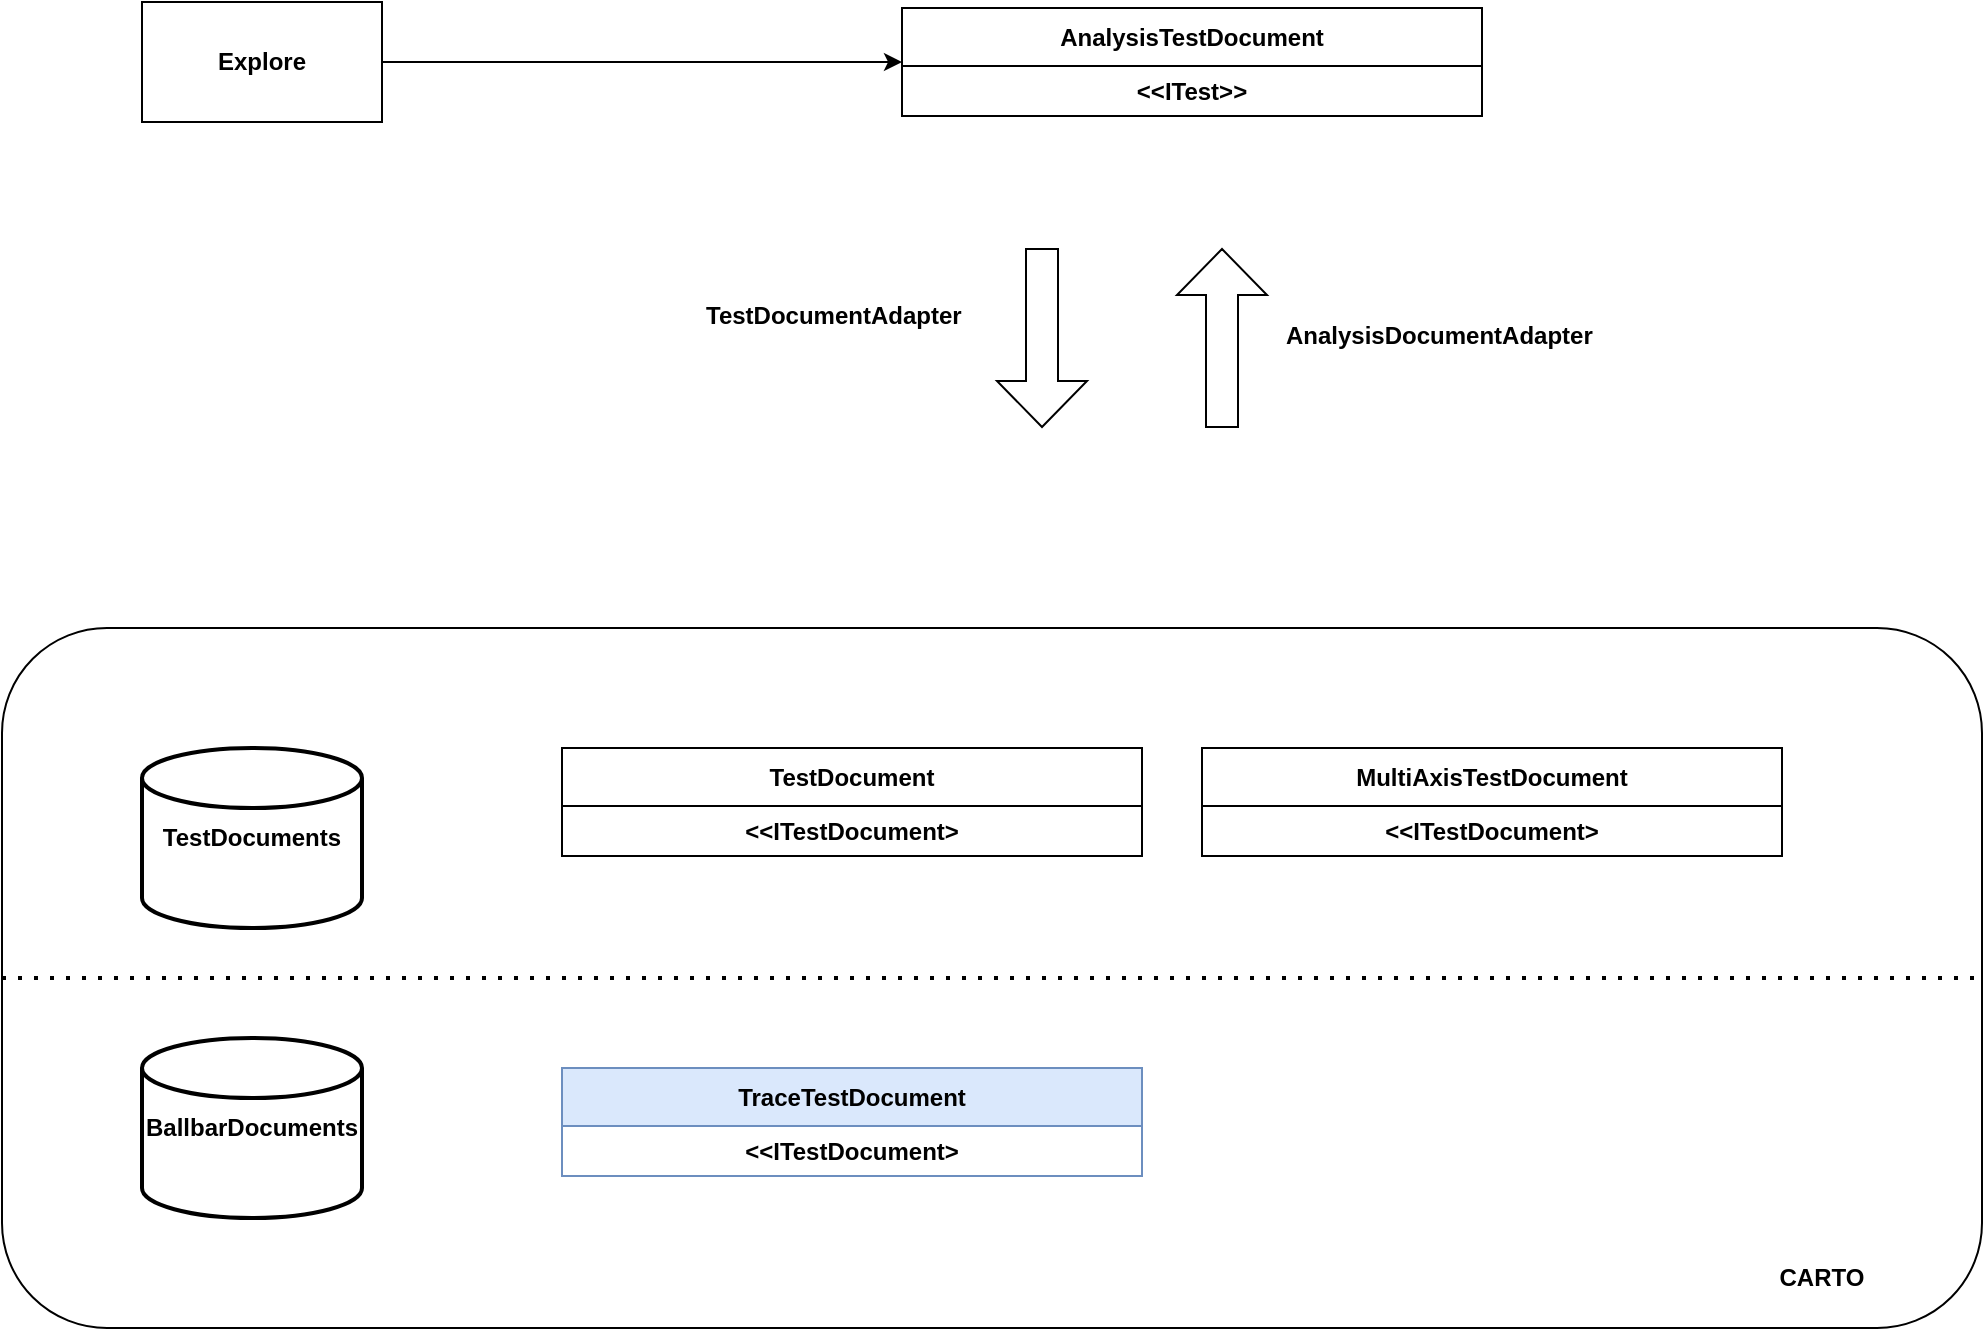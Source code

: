 <mxfile version="21.6.8" type="github">
  <diagram name="Page-1" id="aakdm4UoaOkQzb7u0MhU">
    <mxGraphModel dx="1434" dy="764" grid="1" gridSize="10" guides="1" tooltips="1" connect="1" arrows="1" fold="1" page="1" pageScale="1" pageWidth="827" pageHeight="1169" math="0" shadow="0">
      <root>
        <mxCell id="0" />
        <mxCell id="1" parent="0" />
        <mxCell id="XFqS4xBxRfF3aRBf4fh8-11" value="" style="rounded=1;whiteSpace=wrap;html=1;fontStyle=1" vertex="1" parent="1">
          <mxGeometry x="30" y="380" width="990" height="350" as="geometry" />
        </mxCell>
        <mxCell id="XFqS4xBxRfF3aRBf4fh8-1" value="AnalysisTestDocument" style="swimlane;fontStyle=1;align=center;verticalAlign=middle;childLayout=stackLayout;horizontal=1;startSize=29;horizontalStack=0;resizeParent=1;resizeParentMax=0;resizeLast=0;collapsible=0;marginBottom=0;html=1;whiteSpace=wrap;" vertex="1" parent="1">
          <mxGeometry x="480" y="70" width="290" height="54" as="geometry" />
        </mxCell>
        <mxCell id="XFqS4xBxRfF3aRBf4fh8-2" value="&amp;lt;&amp;lt;ITest&amp;gt;&amp;gt;" style="text;html=1;strokeColor=none;fillColor=none;align=center;verticalAlign=middle;spacingLeft=4;spacingRight=4;overflow=hidden;rotatable=0;points=[[0,0.5],[1,0.5]];portConstraint=eastwest;whiteSpace=wrap;fontStyle=1" vertex="1" parent="XFqS4xBxRfF3aRBf4fh8-1">
          <mxGeometry y="29" width="290" height="25" as="geometry" />
        </mxCell>
        <mxCell id="XFqS4xBxRfF3aRBf4fh8-5" style="edgeStyle=orthogonalEdgeStyle;rounded=0;orthogonalLoop=1;jettySize=auto;html=1;fontStyle=1" edge="1" parent="1" source="XFqS4xBxRfF3aRBf4fh8-4" target="XFqS4xBxRfF3aRBf4fh8-1">
          <mxGeometry relative="1" as="geometry" />
        </mxCell>
        <mxCell id="XFqS4xBxRfF3aRBf4fh8-4" value="Explore" style="rounded=0;whiteSpace=wrap;html=1;fontStyle=1" vertex="1" parent="1">
          <mxGeometry x="100" y="67" width="120" height="60" as="geometry" />
        </mxCell>
        <mxCell id="XFqS4xBxRfF3aRBf4fh8-6" value="TestDocuments" style="strokeWidth=2;html=1;shape=mxgraph.flowchart.database;whiteSpace=wrap;fontStyle=1" vertex="1" parent="1">
          <mxGeometry x="100" y="440" width="110" height="90" as="geometry" />
        </mxCell>
        <mxCell id="XFqS4xBxRfF3aRBf4fh8-7" value="TestDocument" style="swimlane;fontStyle=1;align=center;verticalAlign=middle;childLayout=stackLayout;horizontal=1;startSize=29;horizontalStack=0;resizeParent=1;resizeParentMax=0;resizeLast=0;collapsible=0;marginBottom=0;html=1;whiteSpace=wrap;" vertex="1" parent="1">
          <mxGeometry x="310" y="440" width="290" height="54" as="geometry" />
        </mxCell>
        <mxCell id="XFqS4xBxRfF3aRBf4fh8-8" value="&amp;lt;&amp;lt;ITestDocument&amp;gt;" style="text;html=1;strokeColor=none;fillColor=none;align=center;verticalAlign=middle;spacingLeft=4;spacingRight=4;overflow=hidden;rotatable=0;points=[[0,0.5],[1,0.5]];portConstraint=eastwest;whiteSpace=wrap;fontStyle=1" vertex="1" parent="XFqS4xBxRfF3aRBf4fh8-7">
          <mxGeometry y="29" width="290" height="25" as="geometry" />
        </mxCell>
        <mxCell id="XFqS4xBxRfF3aRBf4fh8-9" value="MultiAxisTestDocument" style="swimlane;fontStyle=1;align=center;verticalAlign=middle;childLayout=stackLayout;horizontal=1;startSize=29;horizontalStack=0;resizeParent=1;resizeParentMax=0;resizeLast=0;collapsible=0;marginBottom=0;html=1;whiteSpace=wrap;" vertex="1" parent="1">
          <mxGeometry x="630" y="440" width="290" height="54" as="geometry" />
        </mxCell>
        <mxCell id="XFqS4xBxRfF3aRBf4fh8-10" value="&amp;lt;&amp;lt;ITestDocument&amp;gt;" style="text;html=1;strokeColor=none;fillColor=none;align=center;verticalAlign=middle;spacingLeft=4;spacingRight=4;overflow=hidden;rotatable=0;points=[[0,0.5],[1,0.5]];portConstraint=eastwest;whiteSpace=wrap;fontStyle=1" vertex="1" parent="XFqS4xBxRfF3aRBf4fh8-9">
          <mxGeometry y="29" width="290" height="25" as="geometry" />
        </mxCell>
        <mxCell id="XFqS4xBxRfF3aRBf4fh8-13" value="" style="shape=flexArrow;endArrow=classic;html=1;rounded=0;endWidth=28;endSize=7.33;width=16;fontStyle=1" edge="1" parent="1">
          <mxGeometry width="50" height="50" relative="1" as="geometry">
            <mxPoint x="640" y="280" as="sourcePoint" />
            <mxPoint x="640" y="190" as="targetPoint" />
          </mxGeometry>
        </mxCell>
        <mxCell id="XFqS4xBxRfF3aRBf4fh8-14" value="" style="shape=flexArrow;endArrow=classic;html=1;rounded=0;endWidth=28;endSize=7.33;width=16;fontStyle=1" edge="1" parent="1">
          <mxGeometry width="50" height="50" relative="1" as="geometry">
            <mxPoint x="550" y="190" as="sourcePoint" />
            <mxPoint x="550" y="280" as="targetPoint" />
          </mxGeometry>
        </mxCell>
        <mxCell id="XFqS4xBxRfF3aRBf4fh8-16" value="TestDocumentAdapter" style="text;whiteSpace=wrap;fontStyle=1" vertex="1" parent="1">
          <mxGeometry x="380" y="210" width="150" height="40" as="geometry" />
        </mxCell>
        <mxCell id="XFqS4xBxRfF3aRBf4fh8-17" value="AnalysisDocumentAdapter" style="text;whiteSpace=wrap;fontStyle=1" vertex="1" parent="1">
          <mxGeometry x="670" y="220" width="170" height="40" as="geometry" />
        </mxCell>
        <mxCell id="XFqS4xBxRfF3aRBf4fh8-19" value="TraceTestDocument" style="swimlane;fontStyle=1;align=center;verticalAlign=middle;childLayout=stackLayout;horizontal=1;startSize=29;horizontalStack=0;resizeParent=1;resizeParentMax=0;resizeLast=0;collapsible=0;marginBottom=0;html=1;whiteSpace=wrap;fillColor=#dae8fc;strokeColor=#6c8ebf;" vertex="1" parent="1">
          <mxGeometry x="310" y="600" width="290" height="54" as="geometry" />
        </mxCell>
        <mxCell id="XFqS4xBxRfF3aRBf4fh8-20" value="&amp;lt;&amp;lt;ITestDocument&amp;gt;" style="text;html=1;strokeColor=none;fillColor=none;align=center;verticalAlign=middle;spacingLeft=4;spacingRight=4;overflow=hidden;rotatable=0;points=[[0,0.5],[1,0.5]];portConstraint=eastwest;whiteSpace=wrap;fontStyle=1" vertex="1" parent="XFqS4xBxRfF3aRBf4fh8-19">
          <mxGeometry y="29" width="290" height="25" as="geometry" />
        </mxCell>
        <mxCell id="XFqS4xBxRfF3aRBf4fh8-21" value="BallbarDocuments" style="strokeWidth=2;html=1;shape=mxgraph.flowchart.database;whiteSpace=wrap;fontStyle=1" vertex="1" parent="1">
          <mxGeometry x="100" y="585" width="110" height="90" as="geometry" />
        </mxCell>
        <mxCell id="XFqS4xBxRfF3aRBf4fh8-22" value="" style="endArrow=none;dashed=1;html=1;dashPattern=1 3;strokeWidth=2;rounded=0;exitX=0;exitY=0.5;exitDx=0;exitDy=0;entryX=1;entryY=0.5;entryDx=0;entryDy=0;fontStyle=1" edge="1" parent="1" source="XFqS4xBxRfF3aRBf4fh8-11" target="XFqS4xBxRfF3aRBf4fh8-11">
          <mxGeometry width="50" height="50" relative="1" as="geometry">
            <mxPoint x="40" y="570" as="sourcePoint" />
            <mxPoint x="90" y="520" as="targetPoint" />
          </mxGeometry>
        </mxCell>
        <mxCell id="XFqS4xBxRfF3aRBf4fh8-23" value="CARTO" style="text;html=1;strokeColor=none;fillColor=none;align=center;verticalAlign=middle;whiteSpace=wrap;rounded=0;fontStyle=1" vertex="1" parent="1">
          <mxGeometry x="910" y="690" width="60" height="30" as="geometry" />
        </mxCell>
      </root>
    </mxGraphModel>
  </diagram>
</mxfile>
